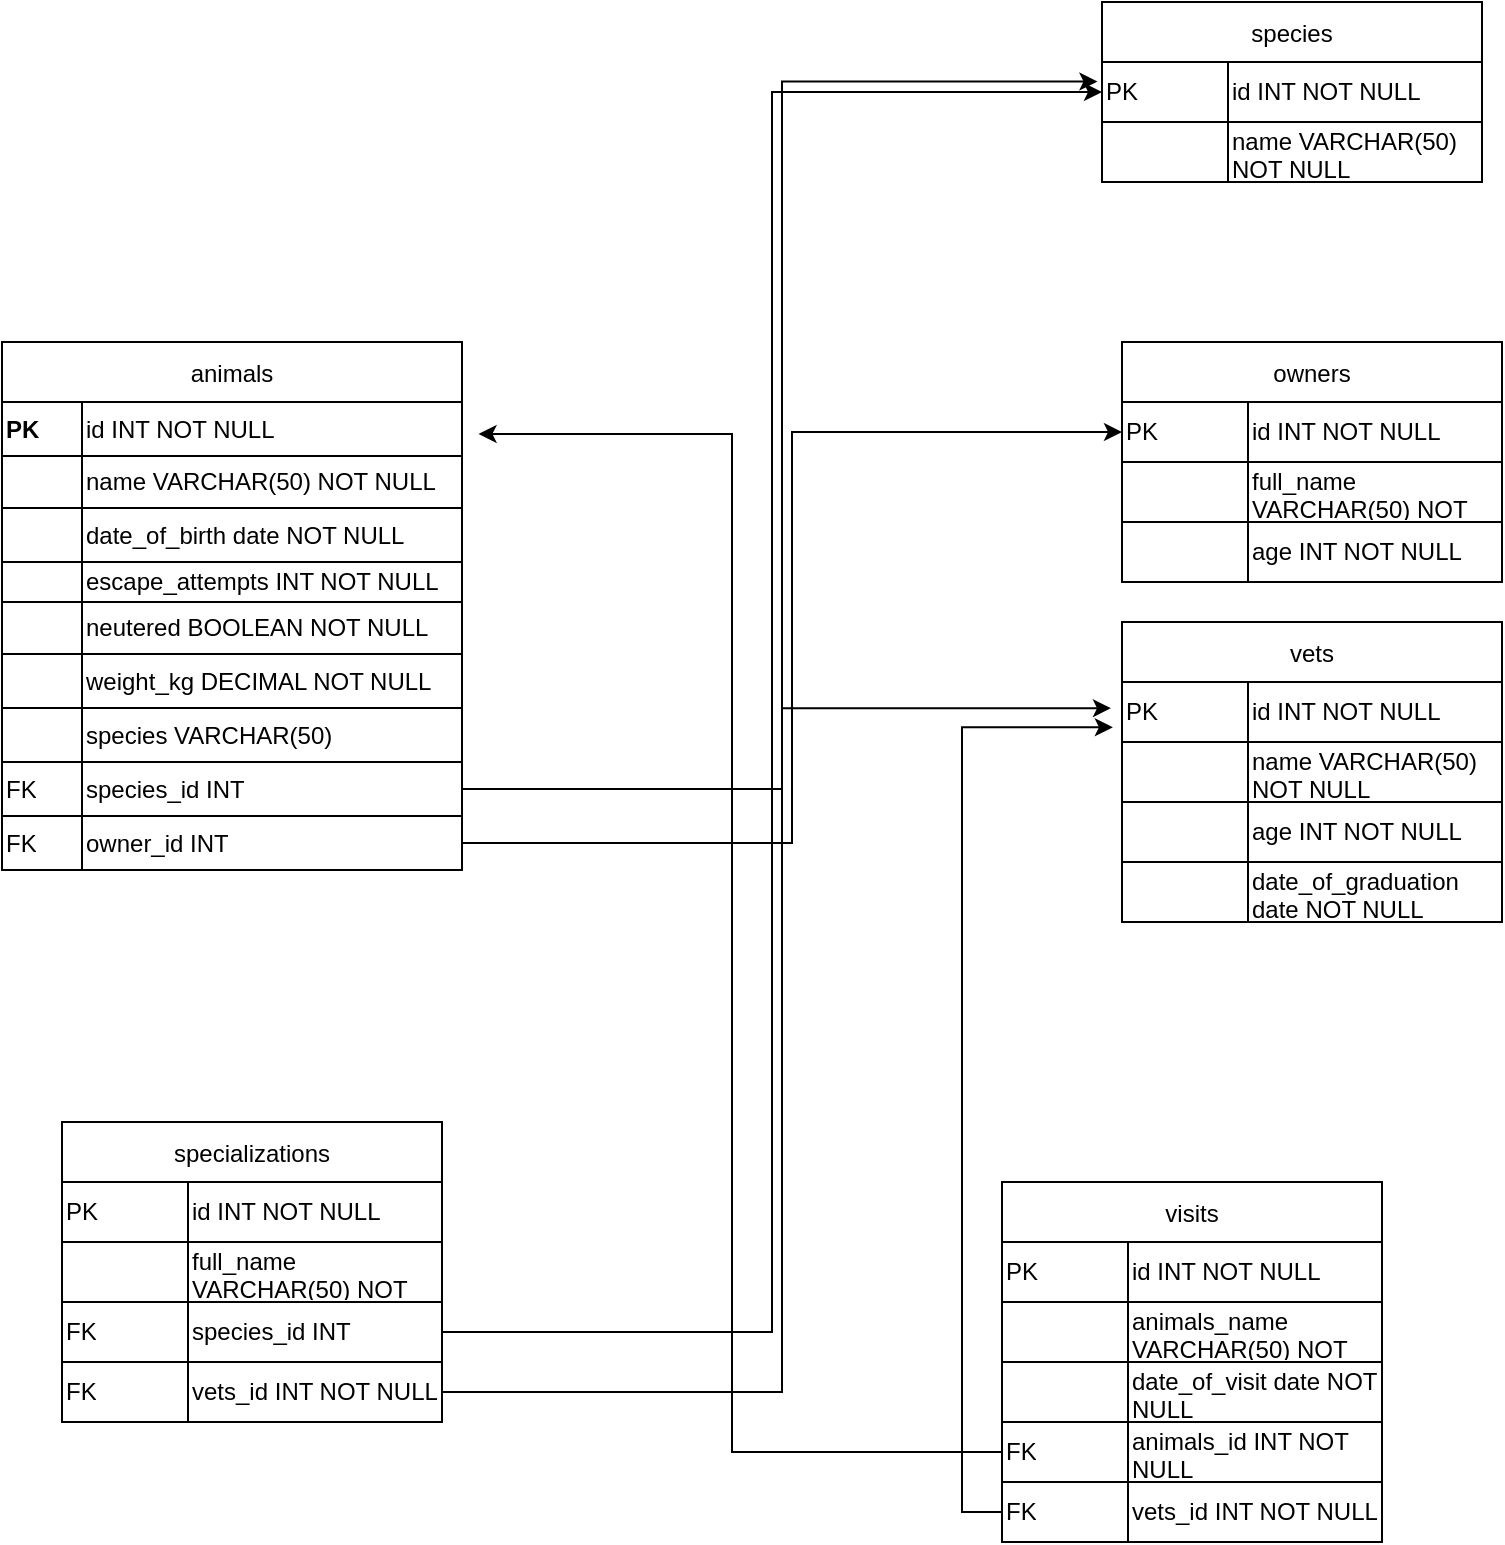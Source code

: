<mxfile version="16.6.2" type="github">
  <diagram id="R2lEEEUBdFMjLlhIrx00" name="Page-1">
    <mxGraphModel dx="827" dy="1565" grid="1" gridSize="10" guides="1" tooltips="1" connect="1" arrows="1" fold="1" page="1" pageScale="1" pageWidth="850" pageHeight="1100" math="0" shadow="0" extFonts="Permanent Marker^https://fonts.googleapis.com/css?family=Permanent+Marker">
      <root>
        <mxCell id="0" />
        <mxCell id="1" parent="0" />
        <mxCell id="uYI1tOV3QVHNaPLx2gHy-36" value="animals" style="shape=table;startSize=30;container=1;collapsible=0;childLayout=tableLayout;align=center;" vertex="1" parent="1">
          <mxGeometry x="10" y="-230" width="230" height="264" as="geometry" />
        </mxCell>
        <mxCell id="uYI1tOV3QVHNaPLx2gHy-37" value="" style="shape=tableRow;horizontal=0;startSize=0;swimlaneHead=0;swimlaneBody=0;top=0;left=0;bottom=0;right=0;collapsible=0;dropTarget=0;fillColor=none;points=[[0,0.5],[1,0.5]];portConstraint=eastwest;align=left;" vertex="1" parent="uYI1tOV3QVHNaPLx2gHy-36">
          <mxGeometry y="30" width="230" height="27" as="geometry" />
        </mxCell>
        <mxCell id="uYI1tOV3QVHNaPLx2gHy-38" value="&lt;b&gt;PK&lt;/b&gt;" style="shape=partialRectangle;html=1;whiteSpace=wrap;connectable=0;overflow=hidden;fillColor=none;top=0;left=0;bottom=0;right=0;pointerEvents=1;align=left;" vertex="1" parent="uYI1tOV3QVHNaPLx2gHy-37">
          <mxGeometry width="40" height="27" as="geometry">
            <mxRectangle width="40" height="27" as="alternateBounds" />
          </mxGeometry>
        </mxCell>
        <mxCell id="uYI1tOV3QVHNaPLx2gHy-39" value="id INT NOT NULL" style="shape=partialRectangle;html=1;whiteSpace=wrap;connectable=0;overflow=hidden;fillColor=none;top=0;left=0;bottom=0;right=0;pointerEvents=1;align=left;" vertex="1" parent="uYI1tOV3QVHNaPLx2gHy-37">
          <mxGeometry x="40" width="190" height="27" as="geometry">
            <mxRectangle width="190" height="27" as="alternateBounds" />
          </mxGeometry>
        </mxCell>
        <mxCell id="uYI1tOV3QVHNaPLx2gHy-40" value="" style="shape=tableRow;horizontal=0;startSize=0;swimlaneHead=0;swimlaneBody=0;top=0;left=0;bottom=0;right=0;collapsible=0;dropTarget=0;fillColor=none;points=[[0,0.5],[1,0.5]];portConstraint=eastwest;align=left;" vertex="1" parent="uYI1tOV3QVHNaPLx2gHy-36">
          <mxGeometry y="57" width="230" height="26" as="geometry" />
        </mxCell>
        <mxCell id="uYI1tOV3QVHNaPLx2gHy-41" value="" style="shape=partialRectangle;html=1;whiteSpace=wrap;connectable=0;overflow=hidden;fillColor=none;top=0;left=0;bottom=0;right=0;pointerEvents=1;align=left;" vertex="1" parent="uYI1tOV3QVHNaPLx2gHy-40">
          <mxGeometry width="40" height="26" as="geometry">
            <mxRectangle width="40" height="26" as="alternateBounds" />
          </mxGeometry>
        </mxCell>
        <mxCell id="uYI1tOV3QVHNaPLx2gHy-42" value="name VARCHAR(50) NOT NULL" style="shape=partialRectangle;html=1;whiteSpace=wrap;connectable=0;overflow=hidden;fillColor=none;top=0;left=0;bottom=0;right=0;pointerEvents=1;align=left;" vertex="1" parent="uYI1tOV3QVHNaPLx2gHy-40">
          <mxGeometry x="40" width="190" height="26" as="geometry">
            <mxRectangle width="190" height="26" as="alternateBounds" />
          </mxGeometry>
        </mxCell>
        <mxCell id="uYI1tOV3QVHNaPLx2gHy-43" value="" style="shape=tableRow;horizontal=0;startSize=0;swimlaneHead=0;swimlaneBody=0;top=0;left=0;bottom=0;right=0;collapsible=0;dropTarget=0;fillColor=none;points=[[0,0.5],[1,0.5]];portConstraint=eastwest;align=left;" vertex="1" parent="uYI1tOV3QVHNaPLx2gHy-36">
          <mxGeometry y="83" width="230" height="27" as="geometry" />
        </mxCell>
        <mxCell id="uYI1tOV3QVHNaPLx2gHy-44" value="" style="shape=partialRectangle;html=1;whiteSpace=wrap;connectable=0;overflow=hidden;fillColor=none;top=0;left=0;bottom=0;right=0;pointerEvents=1;align=left;" vertex="1" parent="uYI1tOV3QVHNaPLx2gHy-43">
          <mxGeometry width="40" height="27" as="geometry">
            <mxRectangle width="40" height="27" as="alternateBounds" />
          </mxGeometry>
        </mxCell>
        <mxCell id="uYI1tOV3QVHNaPLx2gHy-45" value="date_of_birth date NOT NULL" style="shape=partialRectangle;html=1;whiteSpace=wrap;connectable=0;overflow=hidden;fillColor=none;top=0;left=0;bottom=0;right=0;pointerEvents=1;align=left;" vertex="1" parent="uYI1tOV3QVHNaPLx2gHy-43">
          <mxGeometry x="40" width="190" height="27" as="geometry">
            <mxRectangle width="190" height="27" as="alternateBounds" />
          </mxGeometry>
        </mxCell>
        <mxCell id="uYI1tOV3QVHNaPLx2gHy-46" value="" style="shape=tableRow;horizontal=0;startSize=0;swimlaneHead=0;swimlaneBody=0;top=0;left=0;bottom=0;right=0;collapsible=0;dropTarget=0;fillColor=none;points=[[0,0.5],[1,0.5]];portConstraint=eastwest;align=left;" vertex="1" parent="uYI1tOV3QVHNaPLx2gHy-36">
          <mxGeometry y="110" width="230" height="20" as="geometry" />
        </mxCell>
        <mxCell id="uYI1tOV3QVHNaPLx2gHy-47" value="" style="shape=partialRectangle;html=1;whiteSpace=wrap;connectable=0;overflow=hidden;fillColor=none;top=0;left=0;bottom=0;right=0;pointerEvents=1;align=left;" vertex="1" parent="uYI1tOV3QVHNaPLx2gHy-46">
          <mxGeometry width="40" height="20" as="geometry">
            <mxRectangle width="40" height="20" as="alternateBounds" />
          </mxGeometry>
        </mxCell>
        <mxCell id="uYI1tOV3QVHNaPLx2gHy-48" value="escape_attempts INT NOT NULL" style="shape=partialRectangle;html=1;whiteSpace=wrap;connectable=0;overflow=hidden;fillColor=none;top=0;left=0;bottom=0;right=0;pointerEvents=1;align=left;" vertex="1" parent="uYI1tOV3QVHNaPLx2gHy-46">
          <mxGeometry x="40" width="190" height="20" as="geometry">
            <mxRectangle width="190" height="20" as="alternateBounds" />
          </mxGeometry>
        </mxCell>
        <mxCell id="uYI1tOV3QVHNaPLx2gHy-49" value="" style="shape=tableRow;horizontal=0;startSize=0;swimlaneHead=0;swimlaneBody=0;top=0;left=0;bottom=0;right=0;collapsible=0;dropTarget=0;fillColor=none;points=[[0,0.5],[1,0.5]];portConstraint=eastwest;align=left;" vertex="1" parent="uYI1tOV3QVHNaPLx2gHy-36">
          <mxGeometry y="130" width="230" height="26" as="geometry" />
        </mxCell>
        <mxCell id="uYI1tOV3QVHNaPLx2gHy-50" value="" style="shape=partialRectangle;html=1;whiteSpace=wrap;connectable=0;overflow=hidden;fillColor=none;top=0;left=0;bottom=0;right=0;pointerEvents=1;align=left;" vertex="1" parent="uYI1tOV3QVHNaPLx2gHy-49">
          <mxGeometry width="40" height="26" as="geometry">
            <mxRectangle width="40" height="26" as="alternateBounds" />
          </mxGeometry>
        </mxCell>
        <mxCell id="uYI1tOV3QVHNaPLx2gHy-51" value="neutered BOOLEAN NOT NULL" style="shape=partialRectangle;html=1;whiteSpace=wrap;connectable=0;overflow=hidden;fillColor=none;top=0;left=0;bottom=0;right=0;pointerEvents=1;align=left;" vertex="1" parent="uYI1tOV3QVHNaPLx2gHy-49">
          <mxGeometry x="40" width="190" height="26" as="geometry">
            <mxRectangle width="190" height="26" as="alternateBounds" />
          </mxGeometry>
        </mxCell>
        <mxCell id="uYI1tOV3QVHNaPLx2gHy-52" value="" style="shape=tableRow;horizontal=0;startSize=0;swimlaneHead=0;swimlaneBody=0;top=0;left=0;bottom=0;right=0;collapsible=0;dropTarget=0;fillColor=none;points=[[0,0.5],[1,0.5]];portConstraint=eastwest;align=left;" vertex="1" parent="uYI1tOV3QVHNaPLx2gHy-36">
          <mxGeometry y="156" width="230" height="27" as="geometry" />
        </mxCell>
        <mxCell id="uYI1tOV3QVHNaPLx2gHy-53" value="" style="shape=partialRectangle;html=1;whiteSpace=wrap;connectable=0;overflow=hidden;fillColor=none;top=0;left=0;bottom=0;right=0;pointerEvents=1;align=left;" vertex="1" parent="uYI1tOV3QVHNaPLx2gHy-52">
          <mxGeometry width="40" height="27" as="geometry">
            <mxRectangle width="40" height="27" as="alternateBounds" />
          </mxGeometry>
        </mxCell>
        <mxCell id="uYI1tOV3QVHNaPLx2gHy-54" value="weight_kg DECIMAL NOT NULL" style="shape=partialRectangle;html=1;whiteSpace=wrap;connectable=0;overflow=hidden;fillColor=none;top=0;left=0;bottom=0;right=0;pointerEvents=1;align=left;" vertex="1" parent="uYI1tOV3QVHNaPLx2gHy-52">
          <mxGeometry x="40" width="190" height="27" as="geometry">
            <mxRectangle width="190" height="27" as="alternateBounds" />
          </mxGeometry>
        </mxCell>
        <mxCell id="uYI1tOV3QVHNaPLx2gHy-69" style="shape=tableRow;horizontal=0;startSize=0;swimlaneHead=0;swimlaneBody=0;top=0;left=0;bottom=0;right=0;collapsible=0;dropTarget=0;fillColor=none;points=[[0,0.5],[1,0.5]];portConstraint=eastwest;align=left;" vertex="1" parent="uYI1tOV3QVHNaPLx2gHy-36">
          <mxGeometry y="183" width="230" height="27" as="geometry" />
        </mxCell>
        <mxCell id="uYI1tOV3QVHNaPLx2gHy-70" style="shape=partialRectangle;html=1;whiteSpace=wrap;connectable=0;overflow=hidden;fillColor=none;top=0;left=0;bottom=0;right=0;pointerEvents=1;align=left;" vertex="1" parent="uYI1tOV3QVHNaPLx2gHy-69">
          <mxGeometry width="40" height="27" as="geometry">
            <mxRectangle width="40" height="27" as="alternateBounds" />
          </mxGeometry>
        </mxCell>
        <mxCell id="uYI1tOV3QVHNaPLx2gHy-71" value="species VARCHAR(50)" style="shape=partialRectangle;html=1;whiteSpace=wrap;connectable=0;overflow=hidden;fillColor=none;top=0;left=0;bottom=0;right=0;pointerEvents=1;align=left;" vertex="1" parent="uYI1tOV3QVHNaPLx2gHy-69">
          <mxGeometry x="40" width="190" height="27" as="geometry">
            <mxRectangle width="190" height="27" as="alternateBounds" />
          </mxGeometry>
        </mxCell>
        <mxCell id="uYI1tOV3QVHNaPLx2gHy-82" style="shape=tableRow;horizontal=0;startSize=0;swimlaneHead=0;swimlaneBody=0;top=0;left=0;bottom=0;right=0;collapsible=0;dropTarget=0;fillColor=none;points=[[0,0.5],[1,0.5]];portConstraint=eastwest;align=left;" vertex="1" parent="uYI1tOV3QVHNaPLx2gHy-36">
          <mxGeometry y="210" width="230" height="27" as="geometry" />
        </mxCell>
        <mxCell id="uYI1tOV3QVHNaPLx2gHy-83" value="FK" style="shape=partialRectangle;html=1;whiteSpace=wrap;connectable=0;overflow=hidden;fillColor=none;top=0;left=0;bottom=0;right=0;pointerEvents=1;align=left;" vertex="1" parent="uYI1tOV3QVHNaPLx2gHy-82">
          <mxGeometry width="40" height="27" as="geometry">
            <mxRectangle width="40" height="27" as="alternateBounds" />
          </mxGeometry>
        </mxCell>
        <mxCell id="uYI1tOV3QVHNaPLx2gHy-84" value="species_id INT" style="shape=partialRectangle;html=1;whiteSpace=wrap;connectable=0;overflow=hidden;fillColor=none;top=0;left=0;bottom=0;right=0;pointerEvents=1;align=left;" vertex="1" parent="uYI1tOV3QVHNaPLx2gHy-82">
          <mxGeometry x="40" width="190" height="27" as="geometry">
            <mxRectangle width="190" height="27" as="alternateBounds" />
          </mxGeometry>
        </mxCell>
        <mxCell id="uYI1tOV3QVHNaPLx2gHy-85" style="shape=tableRow;horizontal=0;startSize=0;swimlaneHead=0;swimlaneBody=0;top=0;left=0;bottom=0;right=0;collapsible=0;dropTarget=0;fillColor=none;points=[[0,0.5],[1,0.5]];portConstraint=eastwest;align=left;" vertex="1" parent="uYI1tOV3QVHNaPLx2gHy-36">
          <mxGeometry y="237" width="230" height="27" as="geometry" />
        </mxCell>
        <mxCell id="uYI1tOV3QVHNaPLx2gHy-86" value="FK" style="shape=partialRectangle;html=1;whiteSpace=wrap;connectable=0;overflow=hidden;fillColor=none;top=0;left=0;bottom=0;right=0;pointerEvents=1;align=left;" vertex="1" parent="uYI1tOV3QVHNaPLx2gHy-85">
          <mxGeometry width="40" height="27" as="geometry">
            <mxRectangle width="40" height="27" as="alternateBounds" />
          </mxGeometry>
        </mxCell>
        <mxCell id="uYI1tOV3QVHNaPLx2gHy-87" value="owner_id INT" style="shape=partialRectangle;html=1;whiteSpace=wrap;connectable=0;overflow=hidden;fillColor=none;top=0;left=0;bottom=0;right=0;pointerEvents=1;align=left;" vertex="1" parent="uYI1tOV3QVHNaPLx2gHy-85">
          <mxGeometry x="40" width="190" height="27" as="geometry">
            <mxRectangle width="190" height="27" as="alternateBounds" />
          </mxGeometry>
        </mxCell>
        <mxCell id="uYI1tOV3QVHNaPLx2gHy-55" value="owners" style="shape=table;startSize=30;container=1;collapsible=0;childLayout=tableLayout;align=center;" vertex="1" parent="1">
          <mxGeometry x="570" y="-230" width="190" height="120" as="geometry" />
        </mxCell>
        <mxCell id="uYI1tOV3QVHNaPLx2gHy-56" value="" style="shape=tableRow;horizontal=0;startSize=0;swimlaneHead=0;swimlaneBody=0;top=0;left=0;bottom=0;right=0;collapsible=0;dropTarget=0;fillColor=none;points=[[0,0.5],[1,0.5]];portConstraint=eastwest;align=left;" vertex="1" parent="uYI1tOV3QVHNaPLx2gHy-55">
          <mxGeometry y="30" width="190" height="30" as="geometry" />
        </mxCell>
        <mxCell id="uYI1tOV3QVHNaPLx2gHy-57" value="PK" style="shape=partialRectangle;html=1;whiteSpace=wrap;connectable=0;overflow=hidden;fillColor=none;top=0;left=0;bottom=0;right=0;pointerEvents=1;align=left;" vertex="1" parent="uYI1tOV3QVHNaPLx2gHy-56">
          <mxGeometry width="63" height="30" as="geometry">
            <mxRectangle width="63" height="30" as="alternateBounds" />
          </mxGeometry>
        </mxCell>
        <mxCell id="uYI1tOV3QVHNaPLx2gHy-58" value="id INT NOT NULL" style="shape=partialRectangle;html=1;whiteSpace=wrap;connectable=0;overflow=hidden;fillColor=none;top=0;left=0;bottom=0;right=0;pointerEvents=1;align=left;" vertex="1" parent="uYI1tOV3QVHNaPLx2gHy-56">
          <mxGeometry x="63" width="127" height="30" as="geometry">
            <mxRectangle width="127" height="30" as="alternateBounds" />
          </mxGeometry>
        </mxCell>
        <mxCell id="uYI1tOV3QVHNaPLx2gHy-59" value="" style="shape=tableRow;horizontal=0;startSize=0;swimlaneHead=0;swimlaneBody=0;top=0;left=0;bottom=0;right=0;collapsible=0;dropTarget=0;fillColor=none;points=[[0,0.5],[1,0.5]];portConstraint=eastwest;align=left;" vertex="1" parent="uYI1tOV3QVHNaPLx2gHy-55">
          <mxGeometry y="60" width="190" height="30" as="geometry" />
        </mxCell>
        <mxCell id="uYI1tOV3QVHNaPLx2gHy-60" value="" style="shape=partialRectangle;html=1;whiteSpace=wrap;connectable=0;overflow=hidden;fillColor=none;top=0;left=0;bottom=0;right=0;pointerEvents=1;align=left;" vertex="1" parent="uYI1tOV3QVHNaPLx2gHy-59">
          <mxGeometry width="63" height="30" as="geometry">
            <mxRectangle width="63" height="30" as="alternateBounds" />
          </mxGeometry>
        </mxCell>
        <mxCell id="uYI1tOV3QVHNaPLx2gHy-61" value="full_name VARCHAR(50) NOT NULL" style="shape=partialRectangle;html=1;whiteSpace=wrap;connectable=0;overflow=hidden;fillColor=none;top=0;left=0;bottom=0;right=0;pointerEvents=1;align=left;" vertex="1" parent="uYI1tOV3QVHNaPLx2gHy-59">
          <mxGeometry x="63" width="127" height="30" as="geometry">
            <mxRectangle width="127" height="30" as="alternateBounds" />
          </mxGeometry>
        </mxCell>
        <mxCell id="uYI1tOV3QVHNaPLx2gHy-62" value="" style="shape=tableRow;horizontal=0;startSize=0;swimlaneHead=0;swimlaneBody=0;top=0;left=0;bottom=0;right=0;collapsible=0;dropTarget=0;fillColor=none;points=[[0,0.5],[1,0.5]];portConstraint=eastwest;align=left;" vertex="1" parent="uYI1tOV3QVHNaPLx2gHy-55">
          <mxGeometry y="90" width="190" height="30" as="geometry" />
        </mxCell>
        <mxCell id="uYI1tOV3QVHNaPLx2gHy-63" value="" style="shape=partialRectangle;html=1;whiteSpace=wrap;connectable=0;overflow=hidden;fillColor=none;top=0;left=0;bottom=0;right=0;pointerEvents=1;align=left;" vertex="1" parent="uYI1tOV3QVHNaPLx2gHy-62">
          <mxGeometry width="63" height="30" as="geometry">
            <mxRectangle width="63" height="30" as="alternateBounds" />
          </mxGeometry>
        </mxCell>
        <mxCell id="uYI1tOV3QVHNaPLx2gHy-64" value="age INT NOT NULL" style="shape=partialRectangle;html=1;whiteSpace=wrap;connectable=0;overflow=hidden;fillColor=none;top=0;left=0;bottom=0;right=0;pointerEvents=1;align=left;" vertex="1" parent="uYI1tOV3QVHNaPLx2gHy-62">
          <mxGeometry x="63" width="127" height="30" as="geometry">
            <mxRectangle width="127" height="30" as="alternateBounds" />
          </mxGeometry>
        </mxCell>
        <mxCell id="uYI1tOV3QVHNaPLx2gHy-72" value="vets" style="shape=table;startSize=30;container=1;collapsible=0;childLayout=tableLayout;align=center;" vertex="1" parent="1">
          <mxGeometry x="570" y="-90" width="190" height="150" as="geometry" />
        </mxCell>
        <mxCell id="uYI1tOV3QVHNaPLx2gHy-73" value="" style="shape=tableRow;horizontal=0;startSize=0;swimlaneHead=0;swimlaneBody=0;top=0;left=0;bottom=0;right=0;collapsible=0;dropTarget=0;fillColor=none;points=[[0,0.5],[1,0.5]];portConstraint=eastwest;align=left;" vertex="1" parent="uYI1tOV3QVHNaPLx2gHy-72">
          <mxGeometry y="30" width="190" height="30" as="geometry" />
        </mxCell>
        <mxCell id="uYI1tOV3QVHNaPLx2gHy-74" value="PK" style="shape=partialRectangle;html=1;whiteSpace=wrap;connectable=0;overflow=hidden;fillColor=none;top=0;left=0;bottom=0;right=0;pointerEvents=1;align=left;" vertex="1" parent="uYI1tOV3QVHNaPLx2gHy-73">
          <mxGeometry width="63" height="30" as="geometry">
            <mxRectangle width="63" height="30" as="alternateBounds" />
          </mxGeometry>
        </mxCell>
        <mxCell id="uYI1tOV3QVHNaPLx2gHy-75" value="id INT NOT NULL" style="shape=partialRectangle;html=1;whiteSpace=wrap;connectable=0;overflow=hidden;fillColor=none;top=0;left=0;bottom=0;right=0;pointerEvents=1;align=left;" vertex="1" parent="uYI1tOV3QVHNaPLx2gHy-73">
          <mxGeometry x="63" width="127" height="30" as="geometry">
            <mxRectangle width="127" height="30" as="alternateBounds" />
          </mxGeometry>
        </mxCell>
        <mxCell id="uYI1tOV3QVHNaPLx2gHy-76" value="" style="shape=tableRow;horizontal=0;startSize=0;swimlaneHead=0;swimlaneBody=0;top=0;left=0;bottom=0;right=0;collapsible=0;dropTarget=0;fillColor=none;points=[[0,0.5],[1,0.5]];portConstraint=eastwest;align=left;" vertex="1" parent="uYI1tOV3QVHNaPLx2gHy-72">
          <mxGeometry y="60" width="190" height="30" as="geometry" />
        </mxCell>
        <mxCell id="uYI1tOV3QVHNaPLx2gHy-77" value="" style="shape=partialRectangle;html=1;whiteSpace=wrap;connectable=0;overflow=hidden;fillColor=none;top=0;left=0;bottom=0;right=0;pointerEvents=1;align=left;" vertex="1" parent="uYI1tOV3QVHNaPLx2gHy-76">
          <mxGeometry width="63" height="30" as="geometry">
            <mxRectangle width="63" height="30" as="alternateBounds" />
          </mxGeometry>
        </mxCell>
        <mxCell id="uYI1tOV3QVHNaPLx2gHy-78" value="name VARCHAR(50) NOT NULL" style="shape=partialRectangle;html=1;whiteSpace=wrap;connectable=0;overflow=hidden;fillColor=none;top=0;left=0;bottom=0;right=0;pointerEvents=1;align=left;" vertex="1" parent="uYI1tOV3QVHNaPLx2gHy-76">
          <mxGeometry x="63" width="127" height="30" as="geometry">
            <mxRectangle width="127" height="30" as="alternateBounds" />
          </mxGeometry>
        </mxCell>
        <mxCell id="uYI1tOV3QVHNaPLx2gHy-79" value="" style="shape=tableRow;horizontal=0;startSize=0;swimlaneHead=0;swimlaneBody=0;top=0;left=0;bottom=0;right=0;collapsible=0;dropTarget=0;fillColor=none;points=[[0,0.5],[1,0.5]];portConstraint=eastwest;align=left;" vertex="1" parent="uYI1tOV3QVHNaPLx2gHy-72">
          <mxGeometry y="90" width="190" height="30" as="geometry" />
        </mxCell>
        <mxCell id="uYI1tOV3QVHNaPLx2gHy-80" value="" style="shape=partialRectangle;html=1;whiteSpace=wrap;connectable=0;overflow=hidden;fillColor=none;top=0;left=0;bottom=0;right=0;pointerEvents=1;align=left;" vertex="1" parent="uYI1tOV3QVHNaPLx2gHy-79">
          <mxGeometry width="63" height="30" as="geometry">
            <mxRectangle width="63" height="30" as="alternateBounds" />
          </mxGeometry>
        </mxCell>
        <mxCell id="uYI1tOV3QVHNaPLx2gHy-81" value="age INT NOT NULL" style="shape=partialRectangle;html=1;whiteSpace=wrap;connectable=0;overflow=hidden;fillColor=none;top=0;left=0;bottom=0;right=0;pointerEvents=1;align=left;" vertex="1" parent="uYI1tOV3QVHNaPLx2gHy-79">
          <mxGeometry x="63" width="127" height="30" as="geometry">
            <mxRectangle width="127" height="30" as="alternateBounds" />
          </mxGeometry>
        </mxCell>
        <mxCell id="uYI1tOV3QVHNaPLx2gHy-88" style="shape=tableRow;horizontal=0;startSize=0;swimlaneHead=0;swimlaneBody=0;top=0;left=0;bottom=0;right=0;collapsible=0;dropTarget=0;fillColor=none;points=[[0,0.5],[1,0.5]];portConstraint=eastwest;align=left;" vertex="1" parent="uYI1tOV3QVHNaPLx2gHy-72">
          <mxGeometry y="120" width="190" height="30" as="geometry" />
        </mxCell>
        <mxCell id="uYI1tOV3QVHNaPLx2gHy-89" style="shape=partialRectangle;html=1;whiteSpace=wrap;connectable=0;overflow=hidden;fillColor=none;top=0;left=0;bottom=0;right=0;pointerEvents=1;align=left;" vertex="1" parent="uYI1tOV3QVHNaPLx2gHy-88">
          <mxGeometry width="63" height="30" as="geometry">
            <mxRectangle width="63" height="30" as="alternateBounds" />
          </mxGeometry>
        </mxCell>
        <mxCell id="uYI1tOV3QVHNaPLx2gHy-90" value="date_of_graduation date NOT NULL" style="shape=partialRectangle;html=1;whiteSpace=wrap;connectable=0;overflow=hidden;fillColor=none;top=0;left=0;bottom=0;right=0;pointerEvents=1;align=left;" vertex="1" parent="uYI1tOV3QVHNaPLx2gHy-88">
          <mxGeometry x="63" width="127" height="30" as="geometry">
            <mxRectangle width="127" height="30" as="alternateBounds" />
          </mxGeometry>
        </mxCell>
        <mxCell id="uYI1tOV3QVHNaPLx2gHy-91" value="specializations" style="shape=table;startSize=30;container=1;collapsible=0;childLayout=tableLayout;align=center;" vertex="1" parent="1">
          <mxGeometry x="40" y="160" width="190" height="150" as="geometry" />
        </mxCell>
        <mxCell id="uYI1tOV3QVHNaPLx2gHy-92" value="" style="shape=tableRow;horizontal=0;startSize=0;swimlaneHead=0;swimlaneBody=0;top=0;left=0;bottom=0;right=0;collapsible=0;dropTarget=0;fillColor=none;points=[[0,0.5],[1,0.5]];portConstraint=eastwest;align=left;" vertex="1" parent="uYI1tOV3QVHNaPLx2gHy-91">
          <mxGeometry y="30" width="190" height="30" as="geometry" />
        </mxCell>
        <mxCell id="uYI1tOV3QVHNaPLx2gHy-93" value="PK" style="shape=partialRectangle;html=1;whiteSpace=wrap;connectable=0;overflow=hidden;fillColor=none;top=0;left=0;bottom=0;right=0;pointerEvents=1;align=left;" vertex="1" parent="uYI1tOV3QVHNaPLx2gHy-92">
          <mxGeometry width="63" height="30" as="geometry">
            <mxRectangle width="63" height="30" as="alternateBounds" />
          </mxGeometry>
        </mxCell>
        <mxCell id="uYI1tOV3QVHNaPLx2gHy-94" value="id INT NOT NULL" style="shape=partialRectangle;html=1;whiteSpace=wrap;connectable=0;overflow=hidden;fillColor=none;top=0;left=0;bottom=0;right=0;pointerEvents=1;align=left;" vertex="1" parent="uYI1tOV3QVHNaPLx2gHy-92">
          <mxGeometry x="63" width="127" height="30" as="geometry">
            <mxRectangle width="127" height="30" as="alternateBounds" />
          </mxGeometry>
        </mxCell>
        <mxCell id="uYI1tOV3QVHNaPLx2gHy-95" value="" style="shape=tableRow;horizontal=0;startSize=0;swimlaneHead=0;swimlaneBody=0;top=0;left=0;bottom=0;right=0;collapsible=0;dropTarget=0;fillColor=none;points=[[0,0.5],[1,0.5]];portConstraint=eastwest;align=left;" vertex="1" parent="uYI1tOV3QVHNaPLx2gHy-91">
          <mxGeometry y="60" width="190" height="30" as="geometry" />
        </mxCell>
        <mxCell id="uYI1tOV3QVHNaPLx2gHy-96" value="" style="shape=partialRectangle;html=1;whiteSpace=wrap;connectable=0;overflow=hidden;fillColor=none;top=0;left=0;bottom=0;right=0;pointerEvents=1;align=left;" vertex="1" parent="uYI1tOV3QVHNaPLx2gHy-95">
          <mxGeometry width="63" height="30" as="geometry">
            <mxRectangle width="63" height="30" as="alternateBounds" />
          </mxGeometry>
        </mxCell>
        <mxCell id="uYI1tOV3QVHNaPLx2gHy-97" value="full_name VARCHAR(50) NOT NULL" style="shape=partialRectangle;html=1;whiteSpace=wrap;connectable=0;overflow=hidden;fillColor=none;top=0;left=0;bottom=0;right=0;pointerEvents=1;align=left;" vertex="1" parent="uYI1tOV3QVHNaPLx2gHy-95">
          <mxGeometry x="63" width="127" height="30" as="geometry">
            <mxRectangle width="127" height="30" as="alternateBounds" />
          </mxGeometry>
        </mxCell>
        <mxCell id="uYI1tOV3QVHNaPLx2gHy-98" value="" style="shape=tableRow;horizontal=0;startSize=0;swimlaneHead=0;swimlaneBody=0;top=0;left=0;bottom=0;right=0;collapsible=0;dropTarget=0;fillColor=none;points=[[0,0.5],[1,0.5]];portConstraint=eastwest;align=left;" vertex="1" parent="uYI1tOV3QVHNaPLx2gHy-91">
          <mxGeometry y="90" width="190" height="30" as="geometry" />
        </mxCell>
        <mxCell id="uYI1tOV3QVHNaPLx2gHy-99" value="FK" style="shape=partialRectangle;html=1;whiteSpace=wrap;connectable=0;overflow=hidden;fillColor=none;top=0;left=0;bottom=0;right=0;pointerEvents=1;align=left;" vertex="1" parent="uYI1tOV3QVHNaPLx2gHy-98">
          <mxGeometry width="63" height="30" as="geometry">
            <mxRectangle width="63" height="30" as="alternateBounds" />
          </mxGeometry>
        </mxCell>
        <mxCell id="uYI1tOV3QVHNaPLx2gHy-100" value="species_id INT&amp;nbsp;" style="shape=partialRectangle;html=1;whiteSpace=wrap;connectable=0;overflow=hidden;fillColor=none;top=0;left=0;bottom=0;right=0;pointerEvents=1;align=left;" vertex="1" parent="uYI1tOV3QVHNaPLx2gHy-98">
          <mxGeometry x="63" width="127" height="30" as="geometry">
            <mxRectangle width="127" height="30" as="alternateBounds" />
          </mxGeometry>
        </mxCell>
        <mxCell id="uYI1tOV3QVHNaPLx2gHy-102" style="shape=tableRow;horizontal=0;startSize=0;swimlaneHead=0;swimlaneBody=0;top=0;left=0;bottom=0;right=0;collapsible=0;dropTarget=0;fillColor=none;points=[[0,0.5],[1,0.5]];portConstraint=eastwest;align=left;" vertex="1" parent="uYI1tOV3QVHNaPLx2gHy-91">
          <mxGeometry y="120" width="190" height="30" as="geometry" />
        </mxCell>
        <mxCell id="uYI1tOV3QVHNaPLx2gHy-103" value="FK" style="shape=partialRectangle;html=1;whiteSpace=wrap;connectable=0;overflow=hidden;fillColor=none;top=0;left=0;bottom=0;right=0;pointerEvents=1;align=left;" vertex="1" parent="uYI1tOV3QVHNaPLx2gHy-102">
          <mxGeometry width="63" height="30" as="geometry">
            <mxRectangle width="63" height="30" as="alternateBounds" />
          </mxGeometry>
        </mxCell>
        <mxCell id="uYI1tOV3QVHNaPLx2gHy-104" value="&lt;span&gt;vets_id INT NOT NULL&lt;/span&gt;" style="shape=partialRectangle;html=1;whiteSpace=wrap;connectable=0;overflow=hidden;fillColor=none;top=0;left=0;bottom=0;right=0;pointerEvents=1;align=left;" vertex="1" parent="uYI1tOV3QVHNaPLx2gHy-102">
          <mxGeometry x="63" width="127" height="30" as="geometry">
            <mxRectangle width="127" height="30" as="alternateBounds" />
          </mxGeometry>
        </mxCell>
        <mxCell id="uYI1tOV3QVHNaPLx2gHy-105" value="visits" style="shape=table;startSize=30;container=1;collapsible=0;childLayout=tableLayout;align=center;" vertex="1" parent="1">
          <mxGeometry x="510" y="190" width="190" height="180" as="geometry" />
        </mxCell>
        <mxCell id="uYI1tOV3QVHNaPLx2gHy-106" value="" style="shape=tableRow;horizontal=0;startSize=0;swimlaneHead=0;swimlaneBody=0;top=0;left=0;bottom=0;right=0;collapsible=0;dropTarget=0;fillColor=none;points=[[0,0.5],[1,0.5]];portConstraint=eastwest;align=left;" vertex="1" parent="uYI1tOV3QVHNaPLx2gHy-105">
          <mxGeometry y="30" width="190" height="30" as="geometry" />
        </mxCell>
        <mxCell id="uYI1tOV3QVHNaPLx2gHy-107" value="PK" style="shape=partialRectangle;html=1;whiteSpace=wrap;connectable=0;overflow=hidden;fillColor=none;top=0;left=0;bottom=0;right=0;pointerEvents=1;align=left;" vertex="1" parent="uYI1tOV3QVHNaPLx2gHy-106">
          <mxGeometry width="63" height="30" as="geometry">
            <mxRectangle width="63" height="30" as="alternateBounds" />
          </mxGeometry>
        </mxCell>
        <mxCell id="uYI1tOV3QVHNaPLx2gHy-108" value="id INT NOT NULL" style="shape=partialRectangle;html=1;whiteSpace=wrap;connectable=0;overflow=hidden;fillColor=none;top=0;left=0;bottom=0;right=0;pointerEvents=1;align=left;" vertex="1" parent="uYI1tOV3QVHNaPLx2gHy-106">
          <mxGeometry x="63" width="127" height="30" as="geometry">
            <mxRectangle width="127" height="30" as="alternateBounds" />
          </mxGeometry>
        </mxCell>
        <mxCell id="uYI1tOV3QVHNaPLx2gHy-109" value="" style="shape=tableRow;horizontal=0;startSize=0;swimlaneHead=0;swimlaneBody=0;top=0;left=0;bottom=0;right=0;collapsible=0;dropTarget=0;fillColor=none;points=[[0,0.5],[1,0.5]];portConstraint=eastwest;align=left;" vertex="1" parent="uYI1tOV3QVHNaPLx2gHy-105">
          <mxGeometry y="60" width="190" height="30" as="geometry" />
        </mxCell>
        <mxCell id="uYI1tOV3QVHNaPLx2gHy-110" value="" style="shape=partialRectangle;html=1;whiteSpace=wrap;connectable=0;overflow=hidden;fillColor=none;top=0;left=0;bottom=0;right=0;pointerEvents=1;align=left;" vertex="1" parent="uYI1tOV3QVHNaPLx2gHy-109">
          <mxGeometry width="63" height="30" as="geometry">
            <mxRectangle width="63" height="30" as="alternateBounds" />
          </mxGeometry>
        </mxCell>
        <mxCell id="uYI1tOV3QVHNaPLx2gHy-111" value="animals_name VARCHAR(50) NOT NULL" style="shape=partialRectangle;html=1;whiteSpace=wrap;connectable=0;overflow=hidden;fillColor=none;top=0;left=0;bottom=0;right=0;pointerEvents=1;align=left;" vertex="1" parent="uYI1tOV3QVHNaPLx2gHy-109">
          <mxGeometry x="63" width="127" height="30" as="geometry">
            <mxRectangle width="127" height="30" as="alternateBounds" />
          </mxGeometry>
        </mxCell>
        <mxCell id="uYI1tOV3QVHNaPLx2gHy-112" value="" style="shape=tableRow;horizontal=0;startSize=0;swimlaneHead=0;swimlaneBody=0;top=0;left=0;bottom=0;right=0;collapsible=0;dropTarget=0;fillColor=none;points=[[0,0.5],[1,0.5]];portConstraint=eastwest;align=left;" vertex="1" parent="uYI1tOV3QVHNaPLx2gHy-105">
          <mxGeometry y="90" width="190" height="30" as="geometry" />
        </mxCell>
        <mxCell id="uYI1tOV3QVHNaPLx2gHy-113" value="" style="shape=partialRectangle;html=1;whiteSpace=wrap;connectable=0;overflow=hidden;fillColor=none;top=0;left=0;bottom=0;right=0;pointerEvents=1;align=left;" vertex="1" parent="uYI1tOV3QVHNaPLx2gHy-112">
          <mxGeometry width="63" height="30" as="geometry">
            <mxRectangle width="63" height="30" as="alternateBounds" />
          </mxGeometry>
        </mxCell>
        <mxCell id="uYI1tOV3QVHNaPLx2gHy-114" value="date_of_visit date NOT NULL" style="shape=partialRectangle;html=1;whiteSpace=wrap;connectable=0;overflow=hidden;fillColor=none;top=0;left=0;bottom=0;right=0;pointerEvents=1;align=left;" vertex="1" parent="uYI1tOV3QVHNaPLx2gHy-112">
          <mxGeometry x="63" width="127" height="30" as="geometry">
            <mxRectangle width="127" height="30" as="alternateBounds" />
          </mxGeometry>
        </mxCell>
        <mxCell id="uYI1tOV3QVHNaPLx2gHy-115" style="shape=tableRow;horizontal=0;startSize=0;swimlaneHead=0;swimlaneBody=0;top=0;left=0;bottom=0;right=0;collapsible=0;dropTarget=0;fillColor=none;points=[[0,0.5],[1,0.5]];portConstraint=eastwest;align=left;" vertex="1" parent="uYI1tOV3QVHNaPLx2gHy-105">
          <mxGeometry y="120" width="190" height="30" as="geometry" />
        </mxCell>
        <mxCell id="uYI1tOV3QVHNaPLx2gHy-116" value="FK" style="shape=partialRectangle;html=1;whiteSpace=wrap;connectable=0;overflow=hidden;fillColor=none;top=0;left=0;bottom=0;right=0;pointerEvents=1;align=left;" vertex="1" parent="uYI1tOV3QVHNaPLx2gHy-115">
          <mxGeometry width="63" height="30" as="geometry">
            <mxRectangle width="63" height="30" as="alternateBounds" />
          </mxGeometry>
        </mxCell>
        <mxCell id="uYI1tOV3QVHNaPLx2gHy-117" value="animals_id INT NOT NULL" style="shape=partialRectangle;html=1;whiteSpace=wrap;connectable=0;overflow=hidden;fillColor=none;top=0;left=0;bottom=0;right=0;pointerEvents=1;align=left;" vertex="1" parent="uYI1tOV3QVHNaPLx2gHy-115">
          <mxGeometry x="63" width="127" height="30" as="geometry">
            <mxRectangle width="127" height="30" as="alternateBounds" />
          </mxGeometry>
        </mxCell>
        <mxCell id="uYI1tOV3QVHNaPLx2gHy-118" style="shape=tableRow;horizontal=0;startSize=0;swimlaneHead=0;swimlaneBody=0;top=0;left=0;bottom=0;right=0;collapsible=0;dropTarget=0;fillColor=none;points=[[0,0.5],[1,0.5]];portConstraint=eastwest;align=left;" vertex="1" parent="uYI1tOV3QVHNaPLx2gHy-105">
          <mxGeometry y="150" width="190" height="30" as="geometry" />
        </mxCell>
        <mxCell id="uYI1tOV3QVHNaPLx2gHy-119" value="FK" style="shape=partialRectangle;html=1;whiteSpace=wrap;connectable=0;overflow=hidden;fillColor=none;top=0;left=0;bottom=0;right=0;pointerEvents=1;align=left;" vertex="1" parent="uYI1tOV3QVHNaPLx2gHy-118">
          <mxGeometry width="63" height="30" as="geometry">
            <mxRectangle width="63" height="30" as="alternateBounds" />
          </mxGeometry>
        </mxCell>
        <mxCell id="uYI1tOV3QVHNaPLx2gHy-120" value="vets_id INT NOT NULL" style="shape=partialRectangle;html=1;whiteSpace=wrap;connectable=0;overflow=hidden;fillColor=none;top=0;left=0;bottom=0;right=0;pointerEvents=1;align=left;" vertex="1" parent="uYI1tOV3QVHNaPLx2gHy-118">
          <mxGeometry x="63" width="127" height="30" as="geometry">
            <mxRectangle width="127" height="30" as="alternateBounds" />
          </mxGeometry>
        </mxCell>
        <mxCell id="uYI1tOV3QVHNaPLx2gHy-122" value="species" style="shape=table;startSize=30;container=1;collapsible=0;childLayout=tableLayout;align=center;" vertex="1" parent="1">
          <mxGeometry x="560" y="-400" width="190" height="90" as="geometry" />
        </mxCell>
        <mxCell id="uYI1tOV3QVHNaPLx2gHy-123" value="" style="shape=tableRow;horizontal=0;startSize=0;swimlaneHead=0;swimlaneBody=0;top=0;left=0;bottom=0;right=0;collapsible=0;dropTarget=0;fillColor=none;points=[[0,0.5],[1,0.5]];portConstraint=eastwest;align=left;" vertex="1" parent="uYI1tOV3QVHNaPLx2gHy-122">
          <mxGeometry y="30" width="190" height="30" as="geometry" />
        </mxCell>
        <mxCell id="uYI1tOV3QVHNaPLx2gHy-124" value="PK" style="shape=partialRectangle;html=1;whiteSpace=wrap;connectable=0;overflow=hidden;fillColor=none;top=0;left=0;bottom=0;right=0;pointerEvents=1;align=left;" vertex="1" parent="uYI1tOV3QVHNaPLx2gHy-123">
          <mxGeometry width="63" height="30" as="geometry">
            <mxRectangle width="63" height="30" as="alternateBounds" />
          </mxGeometry>
        </mxCell>
        <mxCell id="uYI1tOV3QVHNaPLx2gHy-125" value="id INT NOT NULL" style="shape=partialRectangle;html=1;whiteSpace=wrap;connectable=0;overflow=hidden;fillColor=none;top=0;left=0;bottom=0;right=0;pointerEvents=1;align=left;" vertex="1" parent="uYI1tOV3QVHNaPLx2gHy-123">
          <mxGeometry x="63" width="127" height="30" as="geometry">
            <mxRectangle width="127" height="30" as="alternateBounds" />
          </mxGeometry>
        </mxCell>
        <mxCell id="uYI1tOV3QVHNaPLx2gHy-126" value="" style="shape=tableRow;horizontal=0;startSize=0;swimlaneHead=0;swimlaneBody=0;top=0;left=0;bottom=0;right=0;collapsible=0;dropTarget=0;fillColor=none;points=[[0,0.5],[1,0.5]];portConstraint=eastwest;align=left;" vertex="1" parent="uYI1tOV3QVHNaPLx2gHy-122">
          <mxGeometry y="60" width="190" height="30" as="geometry" />
        </mxCell>
        <mxCell id="uYI1tOV3QVHNaPLx2gHy-127" value="" style="shape=partialRectangle;html=1;whiteSpace=wrap;connectable=0;overflow=hidden;fillColor=none;top=0;left=0;bottom=0;right=0;pointerEvents=1;align=left;" vertex="1" parent="uYI1tOV3QVHNaPLx2gHy-126">
          <mxGeometry width="63" height="30" as="geometry">
            <mxRectangle width="63" height="30" as="alternateBounds" />
          </mxGeometry>
        </mxCell>
        <mxCell id="uYI1tOV3QVHNaPLx2gHy-128" value="name VARCHAR(50) NOT NULL" style="shape=partialRectangle;html=1;whiteSpace=wrap;connectable=0;overflow=hidden;fillColor=none;top=0;left=0;bottom=0;right=0;pointerEvents=1;align=left;" vertex="1" parent="uYI1tOV3QVHNaPLx2gHy-126">
          <mxGeometry x="63" width="127" height="30" as="geometry">
            <mxRectangle width="127" height="30" as="alternateBounds" />
          </mxGeometry>
        </mxCell>
        <mxCell id="uYI1tOV3QVHNaPLx2gHy-132" style="edgeStyle=orthogonalEdgeStyle;rounded=0;orthogonalLoop=1;jettySize=auto;html=1;exitX=1;exitY=0.5;exitDx=0;exitDy=0;entryX=-0.012;entryY=0.325;entryDx=0;entryDy=0;entryPerimeter=0;" edge="1" parent="1" source="uYI1tOV3QVHNaPLx2gHy-82" target="uYI1tOV3QVHNaPLx2gHy-123">
          <mxGeometry relative="1" as="geometry" />
        </mxCell>
        <mxCell id="uYI1tOV3QVHNaPLx2gHy-133" style="edgeStyle=orthogonalEdgeStyle;rounded=0;orthogonalLoop=1;jettySize=auto;html=1;exitX=1;exitY=0.5;exitDx=0;exitDy=0;entryX=0;entryY=0.5;entryDx=0;entryDy=0;" edge="1" parent="1" source="uYI1tOV3QVHNaPLx2gHy-85" target="uYI1tOV3QVHNaPLx2gHy-56">
          <mxGeometry relative="1" as="geometry" />
        </mxCell>
        <mxCell id="uYI1tOV3QVHNaPLx2gHy-134" style="edgeStyle=orthogonalEdgeStyle;rounded=0;orthogonalLoop=1;jettySize=auto;html=1;exitX=1;exitY=0.5;exitDx=0;exitDy=0;entryX=0;entryY=0.5;entryDx=0;entryDy=0;" edge="1" parent="1" source="uYI1tOV3QVHNaPLx2gHy-98" target="uYI1tOV3QVHNaPLx2gHy-123">
          <mxGeometry relative="1" as="geometry" />
        </mxCell>
        <mxCell id="uYI1tOV3QVHNaPLx2gHy-135" style="edgeStyle=orthogonalEdgeStyle;rounded=0;orthogonalLoop=1;jettySize=auto;html=1;exitX=1;exitY=0.5;exitDx=0;exitDy=0;entryX=-0.029;entryY=0.437;entryDx=0;entryDy=0;entryPerimeter=0;" edge="1" parent="1" source="uYI1tOV3QVHNaPLx2gHy-102" target="uYI1tOV3QVHNaPLx2gHy-73">
          <mxGeometry relative="1" as="geometry" />
        </mxCell>
        <mxCell id="uYI1tOV3QVHNaPLx2gHy-136" style="edgeStyle=orthogonalEdgeStyle;rounded=0;orthogonalLoop=1;jettySize=auto;html=1;exitX=0;exitY=0.5;exitDx=0;exitDy=0;entryX=1.036;entryY=0.591;entryDx=0;entryDy=0;entryPerimeter=0;" edge="1" parent="1" source="uYI1tOV3QVHNaPLx2gHy-115" target="uYI1tOV3QVHNaPLx2gHy-37">
          <mxGeometry relative="1" as="geometry" />
        </mxCell>
        <mxCell id="uYI1tOV3QVHNaPLx2gHy-137" style="edgeStyle=orthogonalEdgeStyle;rounded=0;orthogonalLoop=1;jettySize=auto;html=1;exitX=0;exitY=0.5;exitDx=0;exitDy=0;entryX=-0.024;entryY=0.754;entryDx=0;entryDy=0;entryPerimeter=0;" edge="1" parent="1" source="uYI1tOV3QVHNaPLx2gHy-118" target="uYI1tOV3QVHNaPLx2gHy-73">
          <mxGeometry relative="1" as="geometry" />
        </mxCell>
      </root>
    </mxGraphModel>
  </diagram>
</mxfile>
